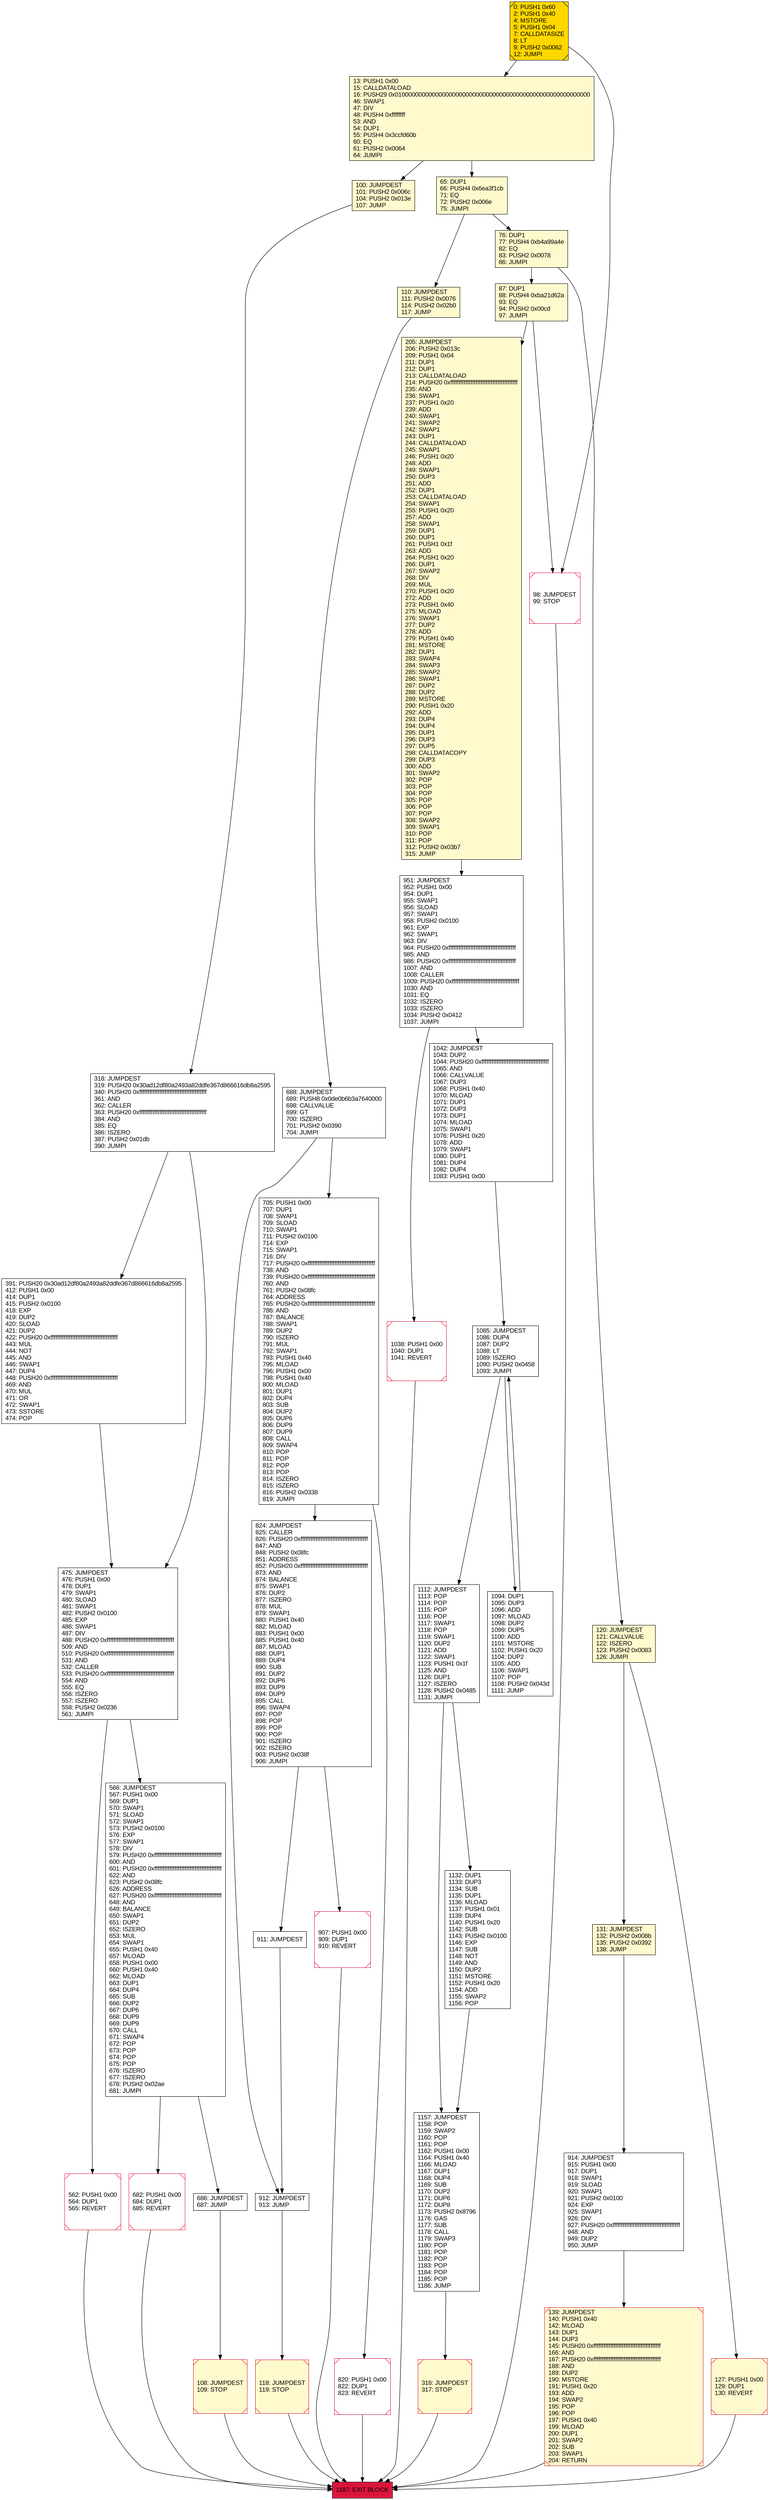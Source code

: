 digraph G {
bgcolor=transparent rankdir=UD;
node [shape=box style=filled color=black fillcolor=white fontname=arial fontcolor=black];
911 [label="911: JUMPDEST\l" ];
65 [label="65: DUP1\l66: PUSH4 0x6ea3f1cb\l71: EQ\l72: PUSH2 0x006e\l75: JUMPI\l" fillcolor=lemonchiffon ];
1085 [label="1085: JUMPDEST\l1086: DUP4\l1087: DUP2\l1088: LT\l1089: ISZERO\l1090: PUSH2 0x0458\l1093: JUMPI\l" ];
682 [label="682: PUSH1 0x00\l684: DUP1\l685: REVERT\l" shape=Msquare color=crimson ];
688 [label="688: JUMPDEST\l689: PUSH8 0x0de0b6b3a7640000\l698: CALLVALUE\l699: GT\l700: ISZERO\l701: PUSH2 0x0390\l704: JUMPI\l" ];
131 [label="131: JUMPDEST\l132: PUSH2 0x008b\l135: PUSH2 0x0392\l138: JUMP\l" fillcolor=lemonchiffon ];
120 [label="120: JUMPDEST\l121: CALLVALUE\l122: ISZERO\l123: PUSH2 0x0083\l126: JUMPI\l" fillcolor=lemonchiffon ];
951 [label="951: JUMPDEST\l952: PUSH1 0x00\l954: DUP1\l955: SWAP1\l956: SLOAD\l957: SWAP1\l958: PUSH2 0x0100\l961: EXP\l962: SWAP1\l963: DIV\l964: PUSH20 0xffffffffffffffffffffffffffffffffffffffff\l985: AND\l986: PUSH20 0xffffffffffffffffffffffffffffffffffffffff\l1007: AND\l1008: CALLER\l1009: PUSH20 0xffffffffffffffffffffffffffffffffffffffff\l1030: AND\l1031: EQ\l1032: ISZERO\l1033: ISZERO\l1034: PUSH2 0x0412\l1037: JUMPI\l" ];
318 [label="318: JUMPDEST\l319: PUSH20 0x30ad12df80a2493a82ddfe367d866616db8a2595\l340: PUSH20 0xffffffffffffffffffffffffffffffffffffffff\l361: AND\l362: CALLER\l363: PUSH20 0xffffffffffffffffffffffffffffffffffffffff\l384: AND\l385: EQ\l386: ISZERO\l387: PUSH2 0x01db\l390: JUMPI\l" ];
562 [label="562: PUSH1 0x00\l564: DUP1\l565: REVERT\l" shape=Msquare color=crimson ];
76 [label="76: DUP1\l77: PUSH4 0xb4a99a4e\l82: EQ\l83: PUSH2 0x0078\l86: JUMPI\l" fillcolor=lemonchiffon ];
0 [label="0: PUSH1 0x60\l2: PUSH1 0x40\l4: MSTORE\l5: PUSH1 0x04\l7: CALLDATASIZE\l8: LT\l9: PUSH2 0x0062\l12: JUMPI\l" fillcolor=lemonchiffon shape=Msquare fillcolor=gold ];
87 [label="87: DUP1\l88: PUSH4 0xba21d62a\l93: EQ\l94: PUSH2 0x00cd\l97: JUMPI\l" fillcolor=lemonchiffon ];
820 [label="820: PUSH1 0x00\l822: DUP1\l823: REVERT\l" shape=Msquare color=crimson ];
475 [label="475: JUMPDEST\l476: PUSH1 0x00\l478: DUP1\l479: SWAP1\l480: SLOAD\l481: SWAP1\l482: PUSH2 0x0100\l485: EXP\l486: SWAP1\l487: DIV\l488: PUSH20 0xffffffffffffffffffffffffffffffffffffffff\l509: AND\l510: PUSH20 0xffffffffffffffffffffffffffffffffffffffff\l531: AND\l532: CALLER\l533: PUSH20 0xffffffffffffffffffffffffffffffffffffffff\l554: AND\l555: EQ\l556: ISZERO\l557: ISZERO\l558: PUSH2 0x0236\l561: JUMPI\l" ];
1157 [label="1157: JUMPDEST\l1158: POP\l1159: SWAP2\l1160: POP\l1161: POP\l1162: PUSH1 0x00\l1164: PUSH1 0x40\l1166: MLOAD\l1167: DUP1\l1168: DUP4\l1169: SUB\l1170: DUP2\l1171: DUP6\l1172: DUP8\l1173: PUSH2 0x8796\l1176: GAS\l1177: SUB\l1178: CALL\l1179: SWAP3\l1180: POP\l1181: POP\l1182: POP\l1183: POP\l1184: POP\l1185: POP\l1186: JUMP\l" ];
139 [label="139: JUMPDEST\l140: PUSH1 0x40\l142: MLOAD\l143: DUP1\l144: DUP3\l145: PUSH20 0xffffffffffffffffffffffffffffffffffffffff\l166: AND\l167: PUSH20 0xffffffffffffffffffffffffffffffffffffffff\l188: AND\l189: DUP2\l190: MSTORE\l191: PUSH1 0x20\l193: ADD\l194: SWAP2\l195: POP\l196: POP\l197: PUSH1 0x40\l199: MLOAD\l200: DUP1\l201: SWAP2\l202: SUB\l203: SWAP1\l204: RETURN\l" fillcolor=lemonchiffon shape=Msquare color=crimson ];
1112 [label="1112: JUMPDEST\l1113: POP\l1114: POP\l1115: POP\l1116: POP\l1117: SWAP1\l1118: POP\l1119: SWAP1\l1120: DUP2\l1121: ADD\l1122: SWAP1\l1123: PUSH1 0x1f\l1125: AND\l1126: DUP1\l1127: ISZERO\l1128: PUSH2 0x0485\l1131: JUMPI\l" ];
566 [label="566: JUMPDEST\l567: PUSH1 0x00\l569: DUP1\l570: SWAP1\l571: SLOAD\l572: SWAP1\l573: PUSH2 0x0100\l576: EXP\l577: SWAP1\l578: DIV\l579: PUSH20 0xffffffffffffffffffffffffffffffffffffffff\l600: AND\l601: PUSH20 0xffffffffffffffffffffffffffffffffffffffff\l622: AND\l623: PUSH2 0x08fc\l626: ADDRESS\l627: PUSH20 0xffffffffffffffffffffffffffffffffffffffff\l648: AND\l649: BALANCE\l650: SWAP1\l651: DUP2\l652: ISZERO\l653: MUL\l654: SWAP1\l655: PUSH1 0x40\l657: MLOAD\l658: PUSH1 0x00\l660: PUSH1 0x40\l662: MLOAD\l663: DUP1\l664: DUP4\l665: SUB\l666: DUP2\l667: DUP6\l668: DUP9\l669: DUP9\l670: CALL\l671: SWAP4\l672: POP\l673: POP\l674: POP\l675: POP\l676: ISZERO\l677: ISZERO\l678: PUSH2 0x02ae\l681: JUMPI\l" ];
686 [label="686: JUMPDEST\l687: JUMP\l" ];
13 [label="13: PUSH1 0x00\l15: CALLDATALOAD\l16: PUSH29 0x0100000000000000000000000000000000000000000000000000000000\l46: SWAP1\l47: DIV\l48: PUSH4 0xffffffff\l53: AND\l54: DUP1\l55: PUSH4 0x3ccfd60b\l60: EQ\l61: PUSH2 0x0064\l64: JUMPI\l" fillcolor=lemonchiffon ];
391 [label="391: PUSH20 0x30ad12df80a2493a82ddfe367d866616db8a2595\l412: PUSH1 0x00\l414: DUP1\l415: PUSH2 0x0100\l418: EXP\l419: DUP2\l420: SLOAD\l421: DUP2\l422: PUSH20 0xffffffffffffffffffffffffffffffffffffffff\l443: MUL\l444: NOT\l445: AND\l446: SWAP1\l447: DUP4\l448: PUSH20 0xffffffffffffffffffffffffffffffffffffffff\l469: AND\l470: MUL\l471: OR\l472: SWAP1\l473: SSTORE\l474: POP\l" ];
127 [label="127: PUSH1 0x00\l129: DUP1\l130: REVERT\l" fillcolor=lemonchiffon shape=Msquare color=crimson ];
110 [label="110: JUMPDEST\l111: PUSH2 0x0076\l114: PUSH2 0x02b0\l117: JUMP\l" fillcolor=lemonchiffon ];
118 [label="118: JUMPDEST\l119: STOP\l" fillcolor=lemonchiffon shape=Msquare color=crimson ];
1187 [label="1187: EXIT BLOCK\l" fillcolor=crimson ];
914 [label="914: JUMPDEST\l915: PUSH1 0x00\l917: DUP1\l918: SWAP1\l919: SLOAD\l920: SWAP1\l921: PUSH2 0x0100\l924: EXP\l925: SWAP1\l926: DIV\l927: PUSH20 0xffffffffffffffffffffffffffffffffffffffff\l948: AND\l949: DUP2\l950: JUMP\l" ];
705 [label="705: PUSH1 0x00\l707: DUP1\l708: SWAP1\l709: SLOAD\l710: SWAP1\l711: PUSH2 0x0100\l714: EXP\l715: SWAP1\l716: DIV\l717: PUSH20 0xffffffffffffffffffffffffffffffffffffffff\l738: AND\l739: PUSH20 0xffffffffffffffffffffffffffffffffffffffff\l760: AND\l761: PUSH2 0x08fc\l764: ADDRESS\l765: PUSH20 0xffffffffffffffffffffffffffffffffffffffff\l786: AND\l787: BALANCE\l788: SWAP1\l789: DUP2\l790: ISZERO\l791: MUL\l792: SWAP1\l793: PUSH1 0x40\l795: MLOAD\l796: PUSH1 0x00\l798: PUSH1 0x40\l800: MLOAD\l801: DUP1\l802: DUP4\l803: SUB\l804: DUP2\l805: DUP6\l806: DUP9\l807: DUP9\l808: CALL\l809: SWAP4\l810: POP\l811: POP\l812: POP\l813: POP\l814: ISZERO\l815: ISZERO\l816: PUSH2 0x0338\l819: JUMPI\l" ];
1042 [label="1042: JUMPDEST\l1043: DUP2\l1044: PUSH20 0xffffffffffffffffffffffffffffffffffffffff\l1065: AND\l1066: CALLVALUE\l1067: DUP3\l1068: PUSH1 0x40\l1070: MLOAD\l1071: DUP1\l1072: DUP3\l1073: DUP1\l1074: MLOAD\l1075: SWAP1\l1076: PUSH1 0x20\l1078: ADD\l1079: SWAP1\l1080: DUP1\l1081: DUP4\l1082: DUP4\l1083: PUSH1 0x00\l" ];
912 [label="912: JUMPDEST\l913: JUMP\l" ];
1132 [label="1132: DUP1\l1133: DUP3\l1134: SUB\l1135: DUP1\l1136: MLOAD\l1137: PUSH1 0x01\l1139: DUP4\l1140: PUSH1 0x20\l1142: SUB\l1143: PUSH2 0x0100\l1146: EXP\l1147: SUB\l1148: NOT\l1149: AND\l1150: DUP2\l1151: MSTORE\l1152: PUSH1 0x20\l1154: ADD\l1155: SWAP2\l1156: POP\l" ];
316 [label="316: JUMPDEST\l317: STOP\l" fillcolor=lemonchiffon shape=Msquare color=crimson ];
907 [label="907: PUSH1 0x00\l909: DUP1\l910: REVERT\l" shape=Msquare color=crimson ];
1038 [label="1038: PUSH1 0x00\l1040: DUP1\l1041: REVERT\l" shape=Msquare color=crimson ];
824 [label="824: JUMPDEST\l825: CALLER\l826: PUSH20 0xffffffffffffffffffffffffffffffffffffffff\l847: AND\l848: PUSH2 0x08fc\l851: ADDRESS\l852: PUSH20 0xffffffffffffffffffffffffffffffffffffffff\l873: AND\l874: BALANCE\l875: SWAP1\l876: DUP2\l877: ISZERO\l878: MUL\l879: SWAP1\l880: PUSH1 0x40\l882: MLOAD\l883: PUSH1 0x00\l885: PUSH1 0x40\l887: MLOAD\l888: DUP1\l889: DUP4\l890: SUB\l891: DUP2\l892: DUP6\l893: DUP9\l894: DUP9\l895: CALL\l896: SWAP4\l897: POP\l898: POP\l899: POP\l900: POP\l901: ISZERO\l902: ISZERO\l903: PUSH2 0x038f\l906: JUMPI\l" ];
98 [label="98: JUMPDEST\l99: STOP\l" shape=Msquare color=crimson ];
100 [label="100: JUMPDEST\l101: PUSH2 0x006c\l104: PUSH2 0x013e\l107: JUMP\l" fillcolor=lemonchiffon ];
108 [label="108: JUMPDEST\l109: STOP\l" fillcolor=lemonchiffon shape=Msquare color=crimson ];
1094 [label="1094: DUP1\l1095: DUP3\l1096: ADD\l1097: MLOAD\l1098: DUP2\l1099: DUP5\l1100: ADD\l1101: MSTORE\l1102: PUSH1 0x20\l1104: DUP2\l1105: ADD\l1106: SWAP1\l1107: POP\l1108: PUSH2 0x043d\l1111: JUMP\l" ];
205 [label="205: JUMPDEST\l206: PUSH2 0x013c\l209: PUSH1 0x04\l211: DUP1\l212: DUP1\l213: CALLDATALOAD\l214: PUSH20 0xffffffffffffffffffffffffffffffffffffffff\l235: AND\l236: SWAP1\l237: PUSH1 0x20\l239: ADD\l240: SWAP1\l241: SWAP2\l242: SWAP1\l243: DUP1\l244: CALLDATALOAD\l245: SWAP1\l246: PUSH1 0x20\l248: ADD\l249: SWAP1\l250: DUP3\l251: ADD\l252: DUP1\l253: CALLDATALOAD\l254: SWAP1\l255: PUSH1 0x20\l257: ADD\l258: SWAP1\l259: DUP1\l260: DUP1\l261: PUSH1 0x1f\l263: ADD\l264: PUSH1 0x20\l266: DUP1\l267: SWAP2\l268: DIV\l269: MUL\l270: PUSH1 0x20\l272: ADD\l273: PUSH1 0x40\l275: MLOAD\l276: SWAP1\l277: DUP2\l278: ADD\l279: PUSH1 0x40\l281: MSTORE\l282: DUP1\l283: SWAP4\l284: SWAP3\l285: SWAP2\l286: SWAP1\l287: DUP2\l288: DUP2\l289: MSTORE\l290: PUSH1 0x20\l292: ADD\l293: DUP4\l294: DUP4\l295: DUP1\l296: DUP3\l297: DUP5\l298: CALLDATACOPY\l299: DUP3\l300: ADD\l301: SWAP2\l302: POP\l303: POP\l304: POP\l305: POP\l306: POP\l307: POP\l308: SWAP2\l309: SWAP1\l310: POP\l311: POP\l312: PUSH2 0x03b7\l315: JUMP\l" fillcolor=lemonchiffon ];
76 -> 87;
318 -> 475;
475 -> 562;
318 -> 391;
907 -> 1187;
316 -> 1187;
1038 -> 1187;
391 -> 475;
0 -> 13;
120 -> 127;
1085 -> 1112;
76 -> 120;
824 -> 907;
13 -> 100;
0 -> 98;
87 -> 98;
682 -> 1187;
688 -> 705;
131 -> 914;
110 -> 688;
562 -> 1187;
820 -> 1187;
1112 -> 1132;
1157 -> 316;
566 -> 686;
118 -> 1187;
120 -> 131;
912 -> 118;
475 -> 566;
1112 -> 1157;
705 -> 824;
65 -> 76;
566 -> 682;
98 -> 1187;
108 -> 1187;
13 -> 65;
686 -> 108;
911 -> 912;
65 -> 110;
87 -> 205;
688 -> 912;
100 -> 318;
205 -> 951;
1042 -> 1085;
705 -> 820;
1132 -> 1157;
1085 -> 1094;
1094 -> 1085;
824 -> 911;
951 -> 1042;
139 -> 1187;
914 -> 139;
127 -> 1187;
951 -> 1038;
}